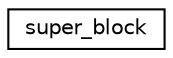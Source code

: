 digraph "Graphical Class Hierarchy"
{
 // LATEX_PDF_SIZE
  edge [fontname="Helvetica",fontsize="10",labelfontname="Helvetica",labelfontsize="10"];
  node [fontname="Helvetica",fontsize="10",shape=record];
  rankdir="LR";
  Node0 [label="super_block",height=0.2,width=0.4,color="black", fillcolor="white", style="filled",URL="$structsuper__block.html",tooltip=" "];
}
